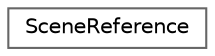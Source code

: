 digraph "Graphical Class Hierarchy"
{
 // LATEX_PDF_SIZE
  bgcolor="transparent";
  edge [fontname=Helvetica,fontsize=10,labelfontname=Helvetica,labelfontsize=10];
  node [fontname=Helvetica,fontsize=10,shape=box,height=0.2,width=0.4];
  rankdir="LR";
  Node0 [id="Node000000",label="SceneReference",height=0.2,width=0.4,color="grey40", fillcolor="white", style="filled",URL="$class_tymski_1_1_scene_reference.html",tooltip="A wrapper that provides the means to safely serialize Scene Asset References."];
}
